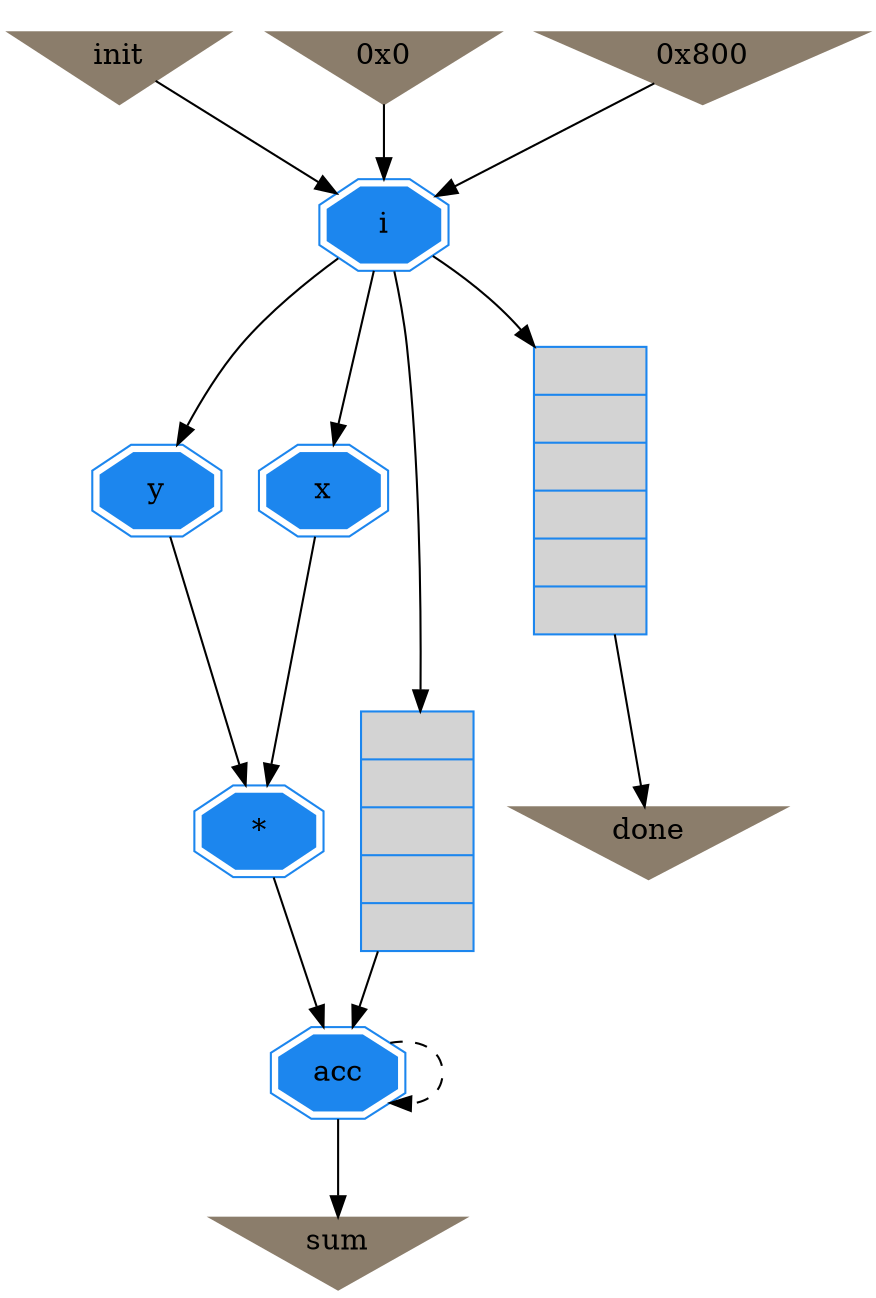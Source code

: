 digraph dotprod3 {
	// Components (Nodes)
	node [shape=ellipse, style=filled, color=dodgerblue2];
	"y" [label="y" shape=doubleoctagon  color=dodgerblue2 ];
	"x" [label="x" shape=doubleoctagon  color=dodgerblue2 ];
	"sum" [color=bisque4 shape=invtriangle label="sum"];
	"done" [color=bisque4 shape=invtriangle label="done"];
	"acc" [label="acc" shape=doubleoctagon  color=dodgerblue2 ];
	"i" [label="i" shape=doubleoctagon  color=dodgerblue2 ];
	"c135" [label="{||||}" shape=record fillcolor=lightgray  color=dodgerblue2 ];
	"c134" [label="{|||||}" shape=record fillcolor=lightgray  color=dodgerblue2 ];
	"x_mult_op_s_p_y_1" [label="*" shape=doubleoctagon  color=dodgerblue2 ];
	"init" [color=bisque4 shape=invtriangle label="init"];
	"c114" [color=bisque4 shape=invtriangle label="0x0"];
	"c115" [color=bisque4 shape=invtriangle label="0x800"];

	// Signals (Edges)
	"i" -> "x"
	"i" -> "c134":input
	"acc" -> "acc" [style=dashed];
	"c114" -> "i"
	"x" -> "x_mult_op_s_p_y_1"
	"acc" -> "sum"
	"x_mult_op_s_p_y_1" -> "acc"
	"y" -> "x_mult_op_s_p_y_1"
	"c115" -> "i"
	"init" -> "i"
	"i" -> "y"
	"c134" -> "done"
	"c135" -> "acc"
	"i" -> "c135":input
}